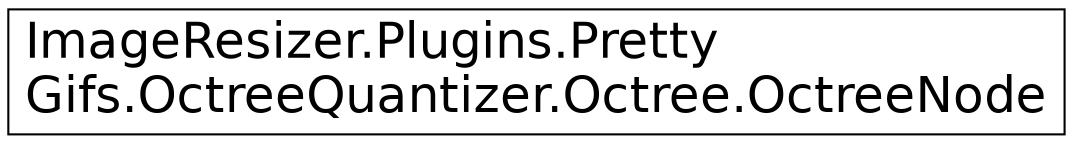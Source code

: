 digraph "Graphical Class Hierarchy"
{
  edge [fontname="Helvetica",fontsize="24",labelfontname="Helvetica",labelfontsize="24"];
  node [fontname="Helvetica",fontsize="24",shape=record];
  rankdir="LR";
  Node1 [label="ImageResizer.Plugins.Pretty\lGifs.OctreeQuantizer.Octree.OctreeNode",height=0.2,width=0.4,color="black", fillcolor="white", style="filled",URL="$class_image_resizer_1_1_plugins_1_1_pretty_gifs_1_1_octree_quantizer_1_1_octree_1_1_octree_node.html",tooltip="Class which encapsulates each node in the tree "];
}
